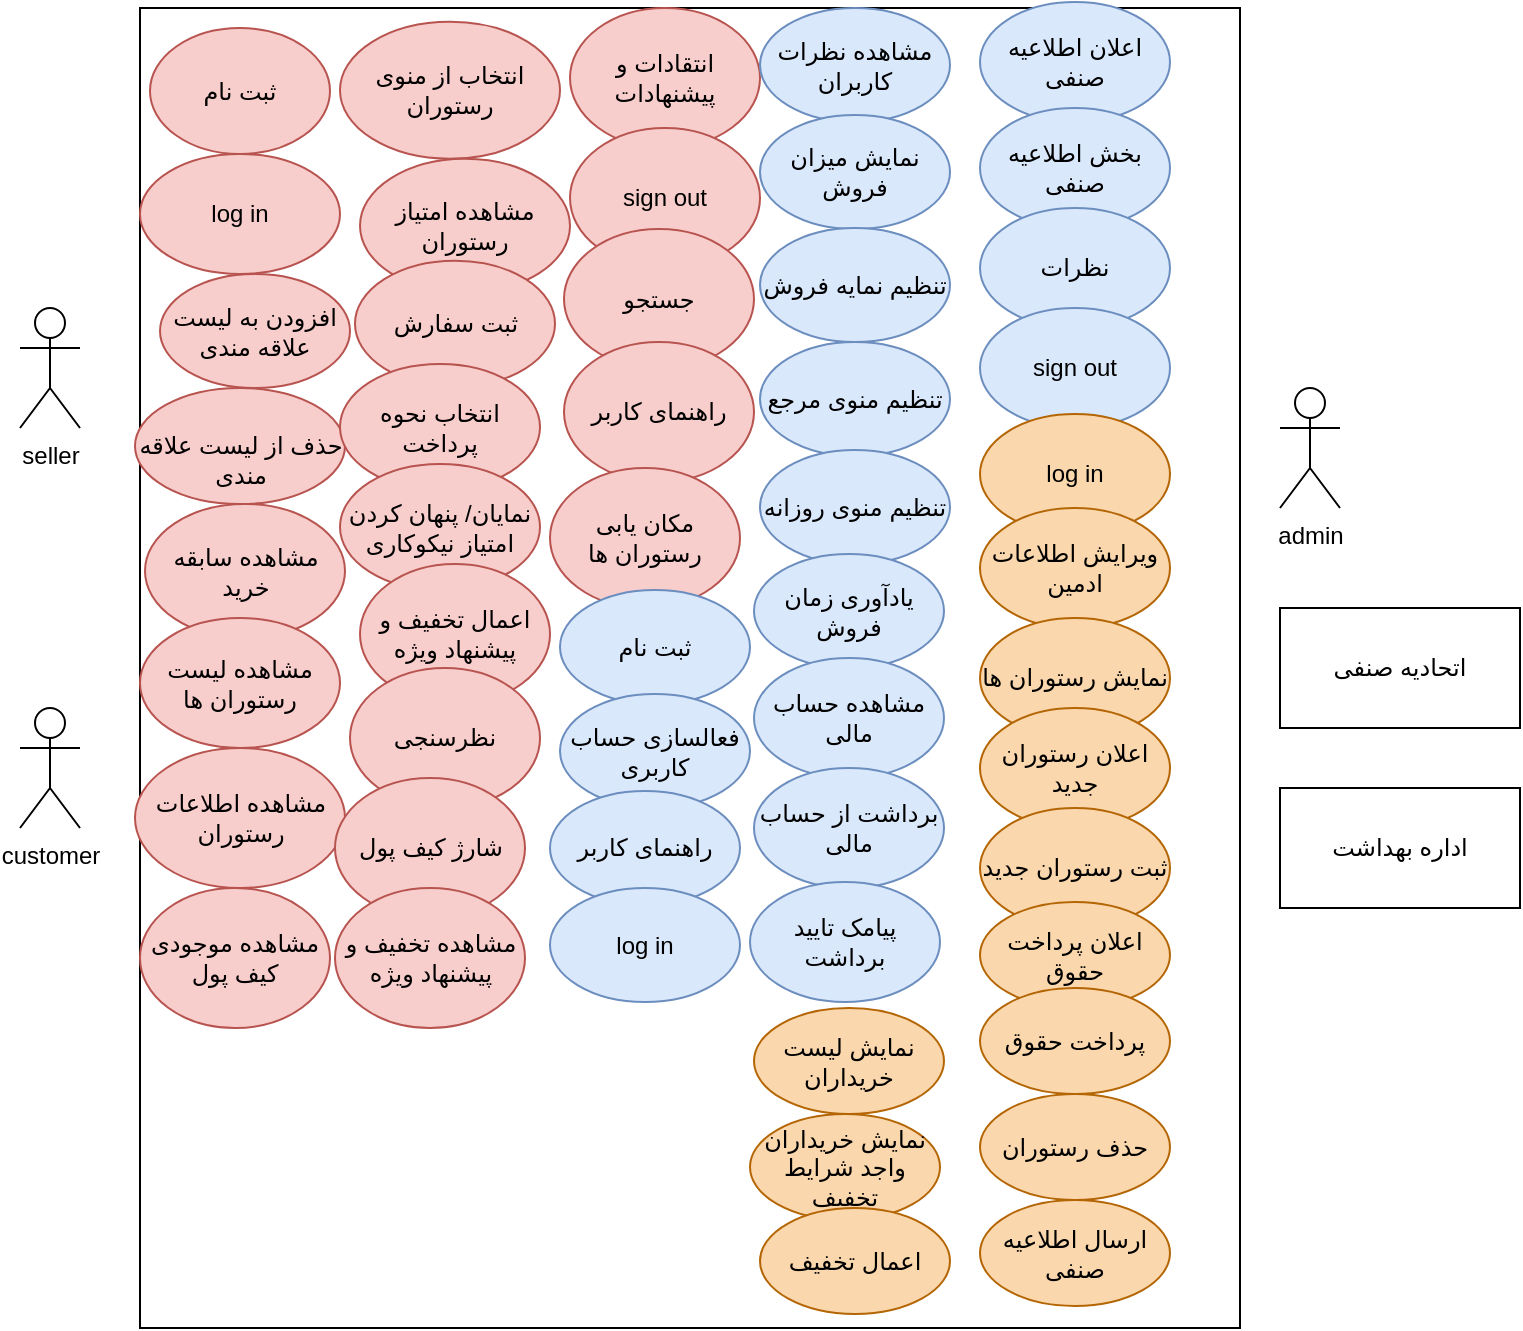 <mxfile version="13.10.2" type="github">
  <diagram name="Page-1" id="e7e014a7-5840-1c2e-5031-d8a46d1fe8dd">
    <mxGraphModel dx="1038" dy="547" grid="1" gridSize="10" guides="1" tooltips="1" connect="1" arrows="1" fold="1" page="1" pageScale="1" pageWidth="1169" pageHeight="826" background="#ffffff" math="0" shadow="0">
      <root>
        <mxCell id="0" />
        <mxCell id="1" parent="0" />
        <mxCell id="Ti_cdP-LwR2GLxK3Q5Qu-41" value="" style="rounded=0;whiteSpace=wrap;html=1;" parent="1" vertex="1">
          <mxGeometry x="290" y="150" width="550" height="660" as="geometry" />
        </mxCell>
        <mxCell id="Ti_cdP-LwR2GLxK3Q5Qu-43" value="customer" style="shape=umlActor;verticalLabelPosition=bottom;verticalAlign=top;html=1;outlineConnect=0;" parent="1" vertex="1">
          <mxGeometry x="230" y="500" width="30" height="60" as="geometry" />
        </mxCell>
        <mxCell id="rXxGUh9YkXs_mze31AUG-1" value="ثبت نام" style="ellipse;whiteSpace=wrap;html=1;fillColor=#f8cecc;strokeColor=#b85450;" parent="1" vertex="1">
          <mxGeometry x="295" y="160" width="90" height="63" as="geometry" />
        </mxCell>
        <mxCell id="Ti_cdP-LwR2GLxK3Q5Qu-42" value="seller" style="shape=umlActor;verticalLabelPosition=bottom;verticalAlign=top;html=1;outlineConnect=0;" parent="1" vertex="1">
          <mxGeometry x="230" y="300" width="30" height="60" as="geometry" />
        </mxCell>
        <mxCell id="rXxGUh9YkXs_mze31AUG-5" value="admin" style="shape=umlActor;verticalLabelPosition=bottom;verticalAlign=top;html=1;outlineConnect=0;" parent="1" vertex="1">
          <mxGeometry x="860" y="340" width="30" height="60" as="geometry" />
        </mxCell>
        <mxCell id="Jm9gUiOZweeL1IYtcXkK-2" value="log in" style="ellipse;whiteSpace=wrap;html=1;fillColor=#f8cecc;strokeColor=#b85450;" parent="1" vertex="1">
          <mxGeometry x="290" y="223" width="100" height="60" as="geometry" />
        </mxCell>
        <mxCell id="oFaBCXIpXnut_KhmdDa9-1" value="افزودن به لیست علاقه مندی" style="ellipse;whiteSpace=wrap;html=1;fillColor=#f8cecc;strokeColor=#b85450;" vertex="1" parent="1">
          <mxGeometry x="300" y="283" width="95" height="57" as="geometry" />
        </mxCell>
        <mxCell id="oFaBCXIpXnut_KhmdDa9-2" value="&lt;br&gt;حذف از لیست علاقه مندی" style="ellipse;whiteSpace=wrap;html=1;fillColor=#f8cecc;strokeColor=#b85450;" vertex="1" parent="1">
          <mxGeometry x="287.5" y="340" width="105" height="58" as="geometry" />
        </mxCell>
        <mxCell id="oFaBCXIpXnut_KhmdDa9-3" value="مشاهده سابقه خرید" style="ellipse;whiteSpace=wrap;html=1;fillColor=#f8cecc;strokeColor=#b85450;" vertex="1" parent="1">
          <mxGeometry x="292.5" y="398" width="100" height="67" as="geometry" />
        </mxCell>
        <mxCell id="oFaBCXIpXnut_KhmdDa9-5" value="اتحادیه صنفی" style="rounded=0;whiteSpace=wrap;html=1;" vertex="1" parent="1">
          <mxGeometry x="860" y="450" width="120" height="60" as="geometry" />
        </mxCell>
        <mxCell id="oFaBCXIpXnut_KhmdDa9-6" value="اداره بهداشت" style="rounded=0;whiteSpace=wrap;html=1;" vertex="1" parent="1">
          <mxGeometry x="860" y="540" width="120" height="60" as="geometry" />
        </mxCell>
        <mxCell id="oFaBCXIpXnut_KhmdDa9-7" value="مشاهده لیست رستوران ها" style="ellipse;whiteSpace=wrap;html=1;fillColor=#f8cecc;strokeColor=#b85450;" vertex="1" parent="1">
          <mxGeometry x="290" y="455" width="100" height="65" as="geometry" />
        </mxCell>
        <mxCell id="oFaBCXIpXnut_KhmdDa9-8" value="مشاهده اطلاعات رستوران" style="ellipse;whiteSpace=wrap;html=1;fillColor=#f8cecc;strokeColor=#b85450;" vertex="1" parent="1">
          <mxGeometry x="287.5" y="520" width="105" height="70" as="geometry" />
        </mxCell>
        <mxCell id="oFaBCXIpXnut_KhmdDa9-9" style="edgeStyle=orthogonalEdgeStyle;rounded=0;orthogonalLoop=1;jettySize=auto;html=1;exitX=0.5;exitY=1;exitDx=0;exitDy=0;" edge="1" parent="1" source="oFaBCXIpXnut_KhmdDa9-7" target="oFaBCXIpXnut_KhmdDa9-7">
          <mxGeometry relative="1" as="geometry" />
        </mxCell>
        <mxCell id="oFaBCXIpXnut_KhmdDa9-10" value="انتخاب از منوی رستوران" style="ellipse;whiteSpace=wrap;html=1;fillColor=#f8cecc;strokeColor=#b85450;" vertex="1" parent="1">
          <mxGeometry x="390" y="156.88" width="110" height="68.5" as="geometry" />
        </mxCell>
        <mxCell id="oFaBCXIpXnut_KhmdDa9-11" value="مشاهده امتیاز رستوران" style="ellipse;whiteSpace=wrap;html=1;fillColor=#f8cecc;strokeColor=#b85450;" vertex="1" parent="1">
          <mxGeometry x="400" y="225.38" width="105" height="67" as="geometry" />
        </mxCell>
        <mxCell id="oFaBCXIpXnut_KhmdDa9-12" value="ثبت سفارش" style="ellipse;whiteSpace=wrap;html=1;fillColor=#f8cecc;strokeColor=#b85450;" vertex="1" parent="1">
          <mxGeometry x="397.5" y="276.38" width="100" height="63" as="geometry" />
        </mxCell>
        <mxCell id="oFaBCXIpXnut_KhmdDa9-13" value="انتخاب نحوه پرداخت" style="ellipse;whiteSpace=wrap;html=1;fillColor=#f8cecc;strokeColor=#b85450;" vertex="1" parent="1">
          <mxGeometry x="390" y="328" width="100" height="63" as="geometry" />
        </mxCell>
        <mxCell id="oFaBCXIpXnut_KhmdDa9-14" value="&lt;div&gt;نمایان/ پنهان کردن &lt;br&gt;&lt;/div&gt;&lt;div&gt;امتیاز نیکوکاری&lt;br&gt;&lt;/div&gt;" style="ellipse;whiteSpace=wrap;html=1;fillColor=#f8cecc;strokeColor=#b85450;" vertex="1" parent="1">
          <mxGeometry x="390" y="378" width="100" height="63" as="geometry" />
        </mxCell>
        <mxCell id="oFaBCXIpXnut_KhmdDa9-15" value="اعمال تخفیف و پیشنهاد ویژه" style="ellipse;whiteSpace=wrap;html=1;fillColor=#f8cecc;strokeColor=#b85450;" vertex="1" parent="1">
          <mxGeometry x="400" y="428" width="95" height="70" as="geometry" />
        </mxCell>
        <mxCell id="oFaBCXIpXnut_KhmdDa9-16" value="نظرسنجی" style="ellipse;whiteSpace=wrap;html=1;fillColor=#f8cecc;strokeColor=#b85450;" vertex="1" parent="1">
          <mxGeometry x="395" y="480" width="95" height="70" as="geometry" />
        </mxCell>
        <mxCell id="oFaBCXIpXnut_KhmdDa9-17" value="مشاهده موجودی کیف پول" style="ellipse;whiteSpace=wrap;html=1;fillColor=#f8cecc;strokeColor=#b85450;" vertex="1" parent="1">
          <mxGeometry x="290" y="590" width="95" height="70" as="geometry" />
        </mxCell>
        <mxCell id="oFaBCXIpXnut_KhmdDa9-18" value="شارژ کیف پول" style="ellipse;whiteSpace=wrap;html=1;fillColor=#f8cecc;strokeColor=#b85450;" vertex="1" parent="1">
          <mxGeometry x="387.5" y="535" width="95" height="70" as="geometry" />
        </mxCell>
        <mxCell id="oFaBCXIpXnut_KhmdDa9-19" value="انتقادات و پیشنهادات" style="ellipse;whiteSpace=wrap;html=1;fillColor=#f8cecc;strokeColor=#b85450;" vertex="1" parent="1">
          <mxGeometry x="505" y="150" width="95" height="70" as="geometry" />
        </mxCell>
        <mxCell id="oFaBCXIpXnut_KhmdDa9-20" value="sign out" style="ellipse;whiteSpace=wrap;html=1;fillColor=#f8cecc;strokeColor=#b85450;" vertex="1" parent="1">
          <mxGeometry x="505" y="210" width="95" height="70" as="geometry" />
        </mxCell>
        <mxCell id="oFaBCXIpXnut_KhmdDa9-21" value="جستجو" style="ellipse;whiteSpace=wrap;html=1;fillColor=#f8cecc;strokeColor=#b85450;" vertex="1" parent="1">
          <mxGeometry x="502" y="260.5" width="95" height="70" as="geometry" />
        </mxCell>
        <mxCell id="oFaBCXIpXnut_KhmdDa9-22" value="راهنمای کاربر" style="ellipse;whiteSpace=wrap;html=1;fillColor=#f8cecc;strokeColor=#b85450;" vertex="1" parent="1">
          <mxGeometry x="502" y="317" width="95" height="70" as="geometry" />
        </mxCell>
        <mxCell id="oFaBCXIpXnut_KhmdDa9-23" value="مکان یابی رستوران ها" style="ellipse;whiteSpace=wrap;html=1;fillColor=#f8cecc;strokeColor=#b85450;" vertex="1" parent="1">
          <mxGeometry x="495" y="380" width="95" height="70" as="geometry" />
        </mxCell>
        <mxCell id="oFaBCXIpXnut_KhmdDa9-24" value="مشاهده تخفیف و پیشنهاد ویژه" style="ellipse;whiteSpace=wrap;html=1;fillColor=#f8cecc;strokeColor=#b85450;" vertex="1" parent="1">
          <mxGeometry x="387.5" y="590" width="95" height="70" as="geometry" />
        </mxCell>
        <mxCell id="oFaBCXIpXnut_KhmdDa9-25" value="ثبت نام" style="ellipse;whiteSpace=wrap;html=1;fillColor=#dae8fc;strokeColor=#6c8ebf;" vertex="1" parent="1">
          <mxGeometry x="500" y="441" width="95" height="57" as="geometry" />
        </mxCell>
        <mxCell id="oFaBCXIpXnut_KhmdDa9-26" value="فعالسازی حساب کاربری" style="ellipse;whiteSpace=wrap;html=1;fillColor=#dae8fc;strokeColor=#6c8ebf;" vertex="1" parent="1">
          <mxGeometry x="500" y="493" width="95" height="57" as="geometry" />
        </mxCell>
        <mxCell id="oFaBCXIpXnut_KhmdDa9-27" value="راهنمای کاربر" style="ellipse;whiteSpace=wrap;html=1;fillColor=#dae8fc;strokeColor=#6c8ebf;" vertex="1" parent="1">
          <mxGeometry x="495" y="541.5" width="95" height="57" as="geometry" />
        </mxCell>
        <mxCell id="oFaBCXIpXnut_KhmdDa9-28" value="log in" style="ellipse;whiteSpace=wrap;html=1;fillColor=#dae8fc;strokeColor=#6c8ebf;" vertex="1" parent="1">
          <mxGeometry x="495" y="590" width="95" height="57" as="geometry" />
        </mxCell>
        <mxCell id="oFaBCXIpXnut_KhmdDa9-29" value="مشاهده نظرات کاربران" style="ellipse;whiteSpace=wrap;html=1;fillColor=#dae8fc;strokeColor=#6c8ebf;" vertex="1" parent="1">
          <mxGeometry x="600" y="150" width="95" height="57" as="geometry" />
        </mxCell>
        <mxCell id="oFaBCXIpXnut_KhmdDa9-30" value="نمایش میزان فروش" style="ellipse;whiteSpace=wrap;html=1;fillColor=#dae8fc;strokeColor=#6c8ebf;" vertex="1" parent="1">
          <mxGeometry x="600" y="203.5" width="95" height="57" as="geometry" />
        </mxCell>
        <mxCell id="oFaBCXIpXnut_KhmdDa9-31" value="تنظیم نمایه فروش" style="ellipse;whiteSpace=wrap;html=1;fillColor=#dae8fc;strokeColor=#6c8ebf;" vertex="1" parent="1">
          <mxGeometry x="600" y="260" width="95" height="57" as="geometry" />
        </mxCell>
        <mxCell id="oFaBCXIpXnut_KhmdDa9-32" value="تنظیم منوی مرجع" style="ellipse;whiteSpace=wrap;html=1;fillColor=#dae8fc;strokeColor=#6c8ebf;" vertex="1" parent="1">
          <mxGeometry x="600" y="317" width="95" height="57" as="geometry" />
        </mxCell>
        <mxCell id="oFaBCXIpXnut_KhmdDa9-33" value="تنظیم منوی روزانه" style="ellipse;whiteSpace=wrap;html=1;fillColor=#dae8fc;strokeColor=#6c8ebf;" vertex="1" parent="1">
          <mxGeometry x="600" y="371" width="95" height="57" as="geometry" />
        </mxCell>
        <mxCell id="oFaBCXIpXnut_KhmdDa9-34" value="یادآوری زمان فروش" style="ellipse;whiteSpace=wrap;html=1;fillColor=#dae8fc;strokeColor=#6c8ebf;" vertex="1" parent="1">
          <mxGeometry x="597" y="423" width="95" height="57" as="geometry" />
        </mxCell>
        <mxCell id="oFaBCXIpXnut_KhmdDa9-35" value="مشاهده حساب مالی" style="ellipse;whiteSpace=wrap;html=1;fillColor=#dae8fc;strokeColor=#6c8ebf;" vertex="1" parent="1">
          <mxGeometry x="597" y="475" width="95" height="60" as="geometry" />
        </mxCell>
        <mxCell id="oFaBCXIpXnut_KhmdDa9-36" value="برداشت از حساب مالی" style="ellipse;whiteSpace=wrap;html=1;fillColor=#dae8fc;strokeColor=#6c8ebf;" vertex="1" parent="1">
          <mxGeometry x="597" y="530" width="95" height="60" as="geometry" />
        </mxCell>
        <mxCell id="oFaBCXIpXnut_KhmdDa9-37" value="پیامک تایید برداشت" style="ellipse;whiteSpace=wrap;html=1;fillColor=#dae8fc;strokeColor=#6c8ebf;" vertex="1" parent="1">
          <mxGeometry x="595" y="587" width="95" height="60" as="geometry" />
        </mxCell>
        <mxCell id="oFaBCXIpXnut_KhmdDa9-38" value="اعلان اطلاعیه صنفی" style="ellipse;whiteSpace=wrap;html=1;fillColor=#dae8fc;strokeColor=#6c8ebf;" vertex="1" parent="1">
          <mxGeometry x="710" y="147" width="95" height="60" as="geometry" />
        </mxCell>
        <mxCell id="oFaBCXIpXnut_KhmdDa9-39" value="بخش اطلاعیه صنفی" style="ellipse;whiteSpace=wrap;html=1;fillColor=#dae8fc;strokeColor=#6c8ebf;" vertex="1" parent="1">
          <mxGeometry x="710" y="200" width="95" height="60" as="geometry" />
        </mxCell>
        <mxCell id="oFaBCXIpXnut_KhmdDa9-40" value="نظرات" style="ellipse;whiteSpace=wrap;html=1;fillColor=#dae8fc;strokeColor=#6c8ebf;" vertex="1" parent="1">
          <mxGeometry x="710" y="250" width="95" height="60" as="geometry" />
        </mxCell>
        <mxCell id="oFaBCXIpXnut_KhmdDa9-41" value="sign out" style="ellipse;whiteSpace=wrap;html=1;fillColor=#dae8fc;strokeColor=#6c8ebf;" vertex="1" parent="1">
          <mxGeometry x="710" y="300" width="95" height="60" as="geometry" />
        </mxCell>
        <mxCell id="oFaBCXIpXnut_KhmdDa9-42" value="log in" style="ellipse;whiteSpace=wrap;html=1;fillColor=#fad7ac;strokeColor=#b46504;" vertex="1" parent="1">
          <mxGeometry x="710" y="353" width="95" height="60" as="geometry" />
        </mxCell>
        <mxCell id="oFaBCXIpXnut_KhmdDa9-43" value="ویرایش اطلاعات ادمین" style="ellipse;whiteSpace=wrap;html=1;fillColor=#fad7ac;strokeColor=#b46504;" vertex="1" parent="1">
          <mxGeometry x="710" y="400" width="95" height="60" as="geometry" />
        </mxCell>
        <mxCell id="oFaBCXIpXnut_KhmdDa9-44" value="نمایش رستوران ها" style="ellipse;whiteSpace=wrap;html=1;fillColor=#fad7ac;strokeColor=#b46504;" vertex="1" parent="1">
          <mxGeometry x="710" y="455" width="95" height="60" as="geometry" />
        </mxCell>
        <mxCell id="oFaBCXIpXnut_KhmdDa9-46" value="اعلان رستوران جدید" style="ellipse;whiteSpace=wrap;html=1;fillColor=#fad7ac;strokeColor=#b46504;" vertex="1" parent="1">
          <mxGeometry x="710" y="500" width="95" height="60" as="geometry" />
        </mxCell>
        <mxCell id="oFaBCXIpXnut_KhmdDa9-47" value="ثبت رستوران جدید" style="ellipse;whiteSpace=wrap;html=1;fillColor=#fad7ac;strokeColor=#b46504;" vertex="1" parent="1">
          <mxGeometry x="710" y="550" width="95" height="60" as="geometry" />
        </mxCell>
        <mxCell id="oFaBCXIpXnut_KhmdDa9-48" value="اعلان پرداخت حقوق" style="ellipse;whiteSpace=wrap;html=1;fillColor=#fad7ac;strokeColor=#b46504;" vertex="1" parent="1">
          <mxGeometry x="710" y="597" width="95" height="53" as="geometry" />
        </mxCell>
        <mxCell id="oFaBCXIpXnut_KhmdDa9-49" value="پرداخت حقوق" style="ellipse;whiteSpace=wrap;html=1;fillColor=#fad7ac;strokeColor=#b46504;" vertex="1" parent="1">
          <mxGeometry x="710" y="640" width="95" height="53" as="geometry" />
        </mxCell>
        <mxCell id="oFaBCXIpXnut_KhmdDa9-50" value="حذف رستوران" style="ellipse;whiteSpace=wrap;html=1;fillColor=#fad7ac;strokeColor=#b46504;" vertex="1" parent="1">
          <mxGeometry x="710" y="693" width="95" height="53" as="geometry" />
        </mxCell>
        <mxCell id="oFaBCXIpXnut_KhmdDa9-51" value="ارسال اطلاعیه صنفی" style="ellipse;whiteSpace=wrap;html=1;fillColor=#fad7ac;strokeColor=#b46504;" vertex="1" parent="1">
          <mxGeometry x="710" y="746" width="95" height="53" as="geometry" />
        </mxCell>
        <mxCell id="oFaBCXIpXnut_KhmdDa9-52" value="نمایش لیست خریداران" style="ellipse;whiteSpace=wrap;html=1;fillColor=#fad7ac;strokeColor=#b46504;" vertex="1" parent="1">
          <mxGeometry x="597" y="650" width="95" height="53" as="geometry" />
        </mxCell>
        <mxCell id="oFaBCXIpXnut_KhmdDa9-53" value="نمایش خریداران واجد شرایط تخفیف" style="ellipse;whiteSpace=wrap;html=1;fillColor=#fad7ac;strokeColor=#b46504;" vertex="1" parent="1">
          <mxGeometry x="595" y="703" width="95" height="53" as="geometry" />
        </mxCell>
        <mxCell id="oFaBCXIpXnut_KhmdDa9-54" value="اعمال تخفیف" style="ellipse;whiteSpace=wrap;html=1;fillColor=#fad7ac;strokeColor=#b46504;" vertex="1" parent="1">
          <mxGeometry x="600" y="750" width="95" height="53" as="geometry" />
        </mxCell>
      </root>
    </mxGraphModel>
  </diagram>
</mxfile>
